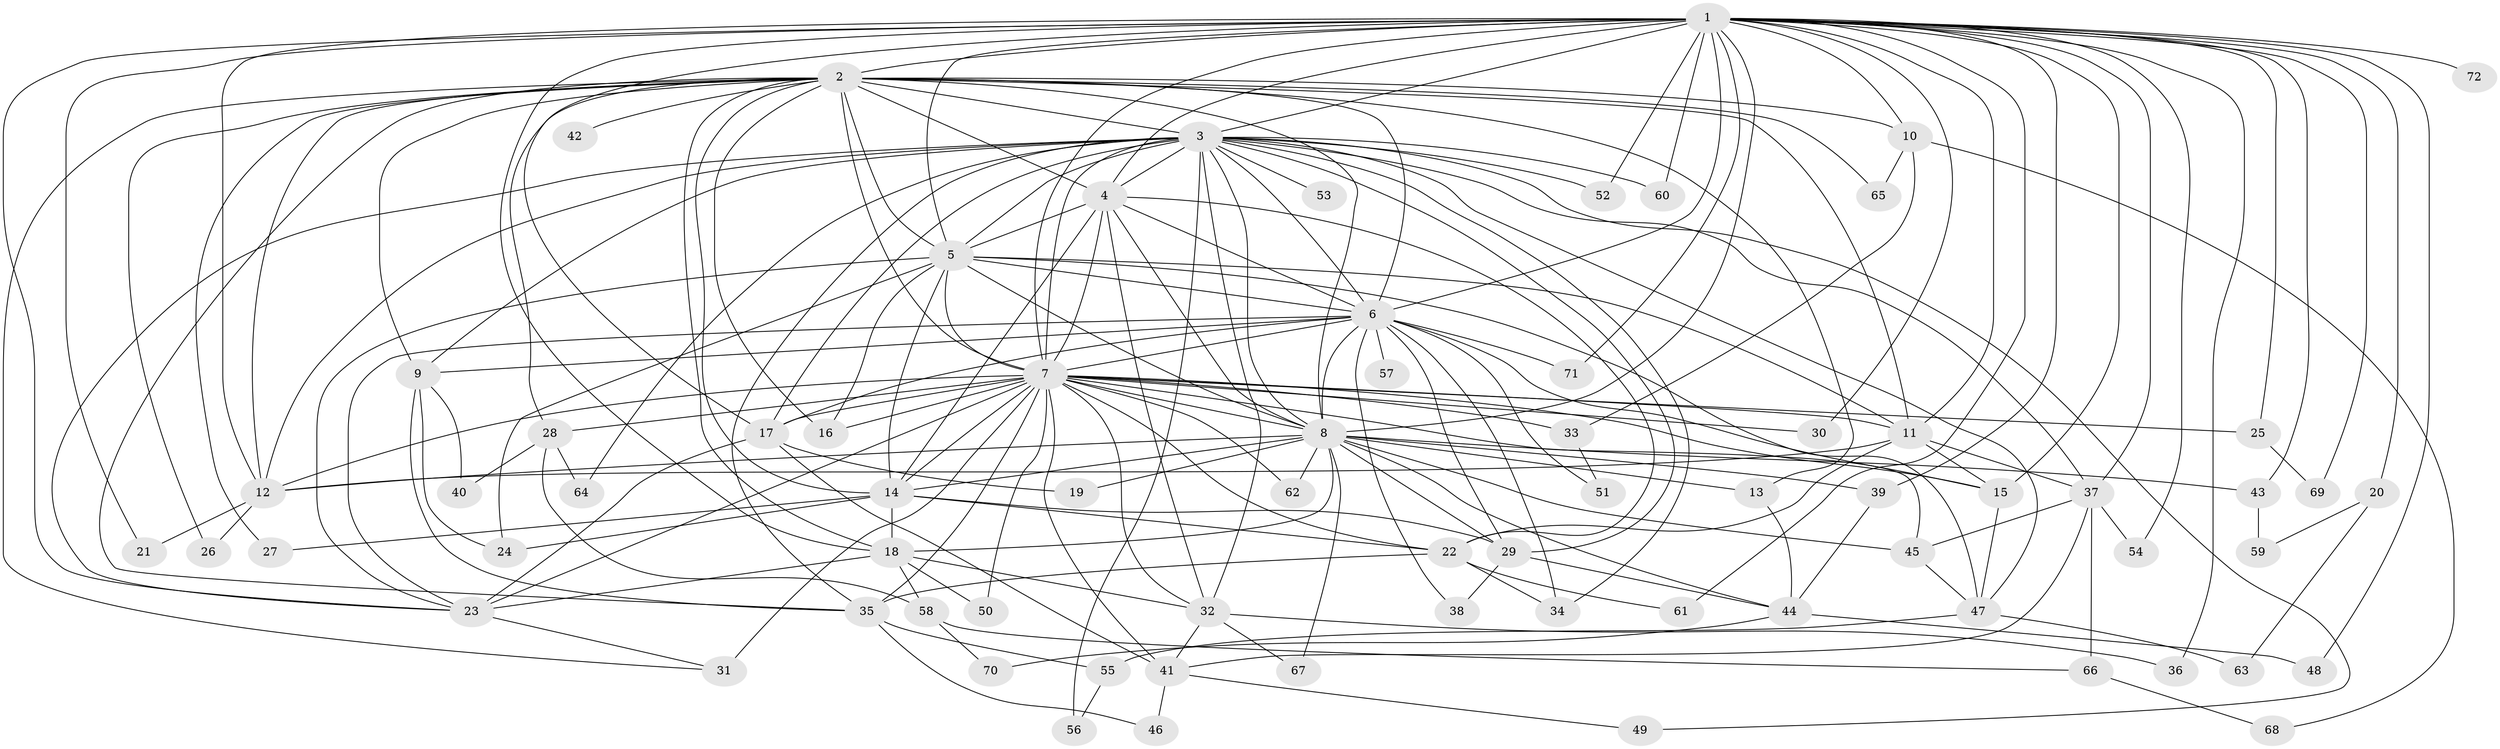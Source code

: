 // original degree distribution, {18: 0.006944444444444444, 28: 0.006944444444444444, 17: 0.006944444444444444, 26: 0.013888888888888888, 30: 0.006944444444444444, 31: 0.006944444444444444, 20: 0.006944444444444444, 15: 0.006944444444444444, 22: 0.006944444444444444, 3: 0.18055555555555555, 5: 0.06944444444444445, 10: 0.006944444444444444, 2: 0.5486111111111112, 4: 0.0763888888888889, 13: 0.006944444444444444, 6: 0.020833333333333332, 7: 0.013888888888888888, 8: 0.006944444444444444}
// Generated by graph-tools (version 1.1) at 2025/34/03/09/25 02:34:51]
// undirected, 72 vertices, 193 edges
graph export_dot {
graph [start="1"]
  node [color=gray90,style=filled];
  1;
  2;
  3;
  4;
  5;
  6;
  7;
  8;
  9;
  10;
  11;
  12;
  13;
  14;
  15;
  16;
  17;
  18;
  19;
  20;
  21;
  22;
  23;
  24;
  25;
  26;
  27;
  28;
  29;
  30;
  31;
  32;
  33;
  34;
  35;
  36;
  37;
  38;
  39;
  40;
  41;
  42;
  43;
  44;
  45;
  46;
  47;
  48;
  49;
  50;
  51;
  52;
  53;
  54;
  55;
  56;
  57;
  58;
  59;
  60;
  61;
  62;
  63;
  64;
  65;
  66;
  67;
  68;
  69;
  70;
  71;
  72;
  1 -- 2 [weight=3.0];
  1 -- 3 [weight=4.0];
  1 -- 4 [weight=2.0];
  1 -- 5 [weight=2.0];
  1 -- 6 [weight=2.0];
  1 -- 7 [weight=3.0];
  1 -- 8 [weight=2.0];
  1 -- 10 [weight=1.0];
  1 -- 11 [weight=1.0];
  1 -- 12 [weight=1.0];
  1 -- 15 [weight=2.0];
  1 -- 17 [weight=1.0];
  1 -- 18 [weight=1.0];
  1 -- 20 [weight=1.0];
  1 -- 21 [weight=1.0];
  1 -- 23 [weight=1.0];
  1 -- 25 [weight=1.0];
  1 -- 30 [weight=1.0];
  1 -- 36 [weight=1.0];
  1 -- 37 [weight=2.0];
  1 -- 39 [weight=1.0];
  1 -- 43 [weight=1.0];
  1 -- 48 [weight=1.0];
  1 -- 52 [weight=1.0];
  1 -- 54 [weight=1.0];
  1 -- 60 [weight=1.0];
  1 -- 61 [weight=1.0];
  1 -- 69 [weight=1.0];
  1 -- 71 [weight=1.0];
  1 -- 72 [weight=2.0];
  2 -- 3 [weight=2.0];
  2 -- 4 [weight=1.0];
  2 -- 5 [weight=1.0];
  2 -- 6 [weight=1.0];
  2 -- 7 [weight=2.0];
  2 -- 8 [weight=1.0];
  2 -- 9 [weight=1.0];
  2 -- 10 [weight=1.0];
  2 -- 11 [weight=1.0];
  2 -- 12 [weight=1.0];
  2 -- 13 [weight=1.0];
  2 -- 14 [weight=1.0];
  2 -- 16 [weight=1.0];
  2 -- 18 [weight=2.0];
  2 -- 26 [weight=1.0];
  2 -- 27 [weight=1.0];
  2 -- 28 [weight=1.0];
  2 -- 31 [weight=1.0];
  2 -- 35 [weight=1.0];
  2 -- 42 [weight=1.0];
  2 -- 65 [weight=1.0];
  3 -- 4 [weight=2.0];
  3 -- 5 [weight=2.0];
  3 -- 6 [weight=2.0];
  3 -- 7 [weight=3.0];
  3 -- 8 [weight=2.0];
  3 -- 9 [weight=1.0];
  3 -- 12 [weight=1.0];
  3 -- 17 [weight=4.0];
  3 -- 23 [weight=1.0];
  3 -- 29 [weight=2.0];
  3 -- 32 [weight=2.0];
  3 -- 34 [weight=1.0];
  3 -- 35 [weight=1.0];
  3 -- 37 [weight=1.0];
  3 -- 47 [weight=1.0];
  3 -- 49 [weight=1.0];
  3 -- 52 [weight=1.0];
  3 -- 53 [weight=1.0];
  3 -- 56 [weight=1.0];
  3 -- 60 [weight=1.0];
  3 -- 64 [weight=1.0];
  4 -- 5 [weight=3.0];
  4 -- 6 [weight=1.0];
  4 -- 7 [weight=15.0];
  4 -- 8 [weight=3.0];
  4 -- 14 [weight=1.0];
  4 -- 22 [weight=1.0];
  4 -- 32 [weight=1.0];
  5 -- 6 [weight=1.0];
  5 -- 7 [weight=1.0];
  5 -- 8 [weight=2.0];
  5 -- 11 [weight=8.0];
  5 -- 14 [weight=1.0];
  5 -- 16 [weight=1.0];
  5 -- 23 [weight=1.0];
  5 -- 24 [weight=2.0];
  5 -- 47 [weight=1.0];
  6 -- 7 [weight=2.0];
  6 -- 8 [weight=1.0];
  6 -- 9 [weight=1.0];
  6 -- 15 [weight=1.0];
  6 -- 17 [weight=1.0];
  6 -- 23 [weight=1.0];
  6 -- 29 [weight=1.0];
  6 -- 34 [weight=1.0];
  6 -- 38 [weight=1.0];
  6 -- 51 [weight=1.0];
  6 -- 57 [weight=1.0];
  6 -- 71 [weight=1.0];
  7 -- 8 [weight=1.0];
  7 -- 11 [weight=3.0];
  7 -- 12 [weight=1.0];
  7 -- 14 [weight=2.0];
  7 -- 15 [weight=1.0];
  7 -- 16 [weight=1.0];
  7 -- 17 [weight=2.0];
  7 -- 22 [weight=1.0];
  7 -- 23 [weight=1.0];
  7 -- 25 [weight=1.0];
  7 -- 28 [weight=1.0];
  7 -- 30 [weight=1.0];
  7 -- 31 [weight=2.0];
  7 -- 32 [weight=1.0];
  7 -- 33 [weight=1.0];
  7 -- 35 [weight=1.0];
  7 -- 41 [weight=3.0];
  7 -- 45 [weight=2.0];
  7 -- 50 [weight=1.0];
  7 -- 62 [weight=1.0];
  8 -- 12 [weight=1.0];
  8 -- 13 [weight=1.0];
  8 -- 14 [weight=1.0];
  8 -- 18 [weight=1.0];
  8 -- 19 [weight=1.0];
  8 -- 29 [weight=1.0];
  8 -- 39 [weight=1.0];
  8 -- 43 [weight=1.0];
  8 -- 44 [weight=1.0];
  8 -- 45 [weight=1.0];
  8 -- 62 [weight=1.0];
  8 -- 67 [weight=1.0];
  9 -- 24 [weight=1.0];
  9 -- 35 [weight=1.0];
  9 -- 40 [weight=1.0];
  10 -- 33 [weight=1.0];
  10 -- 65 [weight=1.0];
  10 -- 68 [weight=1.0];
  11 -- 12 [weight=1.0];
  11 -- 15 [weight=1.0];
  11 -- 22 [weight=1.0];
  11 -- 37 [weight=1.0];
  12 -- 21 [weight=1.0];
  12 -- 26 [weight=1.0];
  13 -- 44 [weight=1.0];
  14 -- 18 [weight=5.0];
  14 -- 22 [weight=1.0];
  14 -- 24 [weight=1.0];
  14 -- 27 [weight=1.0];
  14 -- 29 [weight=1.0];
  15 -- 47 [weight=1.0];
  17 -- 19 [weight=1.0];
  17 -- 23 [weight=1.0];
  17 -- 41 [weight=1.0];
  18 -- 23 [weight=1.0];
  18 -- 32 [weight=1.0];
  18 -- 50 [weight=1.0];
  18 -- 58 [weight=1.0];
  20 -- 59 [weight=1.0];
  20 -- 63 [weight=1.0];
  22 -- 34 [weight=1.0];
  22 -- 35 [weight=1.0];
  22 -- 61 [weight=1.0];
  23 -- 31 [weight=1.0];
  25 -- 69 [weight=1.0];
  28 -- 40 [weight=1.0];
  28 -- 58 [weight=1.0];
  28 -- 64 [weight=1.0];
  29 -- 38 [weight=1.0];
  29 -- 44 [weight=1.0];
  32 -- 36 [weight=1.0];
  32 -- 41 [weight=1.0];
  32 -- 67 [weight=1.0];
  33 -- 51 [weight=1.0];
  35 -- 46 [weight=1.0];
  35 -- 55 [weight=1.0];
  37 -- 41 [weight=1.0];
  37 -- 45 [weight=1.0];
  37 -- 54 [weight=1.0];
  37 -- 66 [weight=1.0];
  39 -- 44 [weight=1.0];
  41 -- 46 [weight=1.0];
  41 -- 49 [weight=1.0];
  43 -- 59 [weight=1.0];
  44 -- 48 [weight=1.0];
  44 -- 70 [weight=1.0];
  45 -- 47 [weight=1.0];
  47 -- 55 [weight=1.0];
  47 -- 63 [weight=1.0];
  55 -- 56 [weight=1.0];
  58 -- 66 [weight=1.0];
  58 -- 70 [weight=1.0];
  66 -- 68 [weight=1.0];
}
